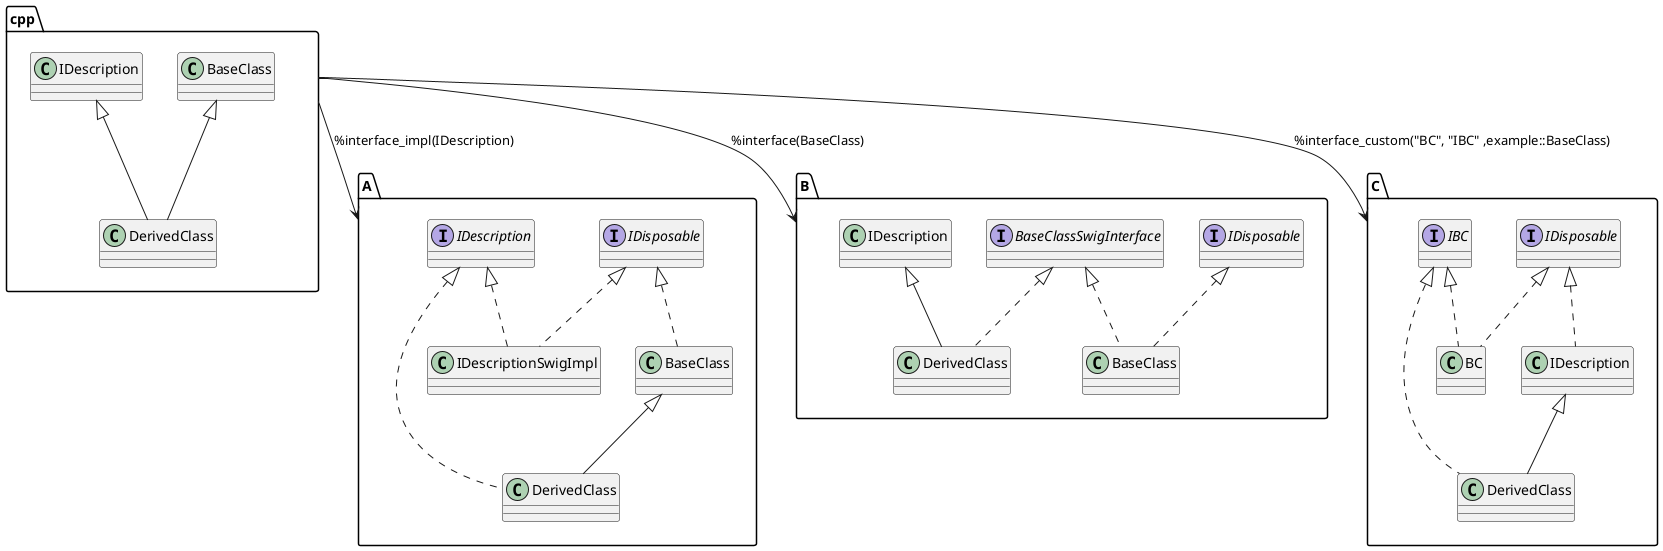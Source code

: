 @startuml

namespace cpp{
    class BaseClass
    class IDescription
    class DerivedClass extends BaseClass, IDescription
}

cpp --> A : %interface_impl(IDescription)
namespace A{
    class BaseClass implements IDisposable

    class DerivedClass extends BaseClass
    class DerivedClass implements IDescription

    interface IDescription
    class IDescriptionSwigImpl implements IDescription,IDisposable 
}

cpp --> B : %interface(BaseClass) 
namespace B{
    interface BaseClassSwigInterface
    class BaseClass implements BaseClassSwigInterface, IDisposable

    class IDescription
    class DerivedClass extends IDescription
    class DerivedClass implements BaseClassSwigInterface
}

cpp --> C: %interface_custom("BC", "IBC" ,example::BaseClass)
namespace C{
    class IDescription implements IDisposable

    interface IBC
    class BC implements IBC, IDisposable
    class DerivedClass implements IBC
    class DerivedClass extends IDescription
}

@enduml